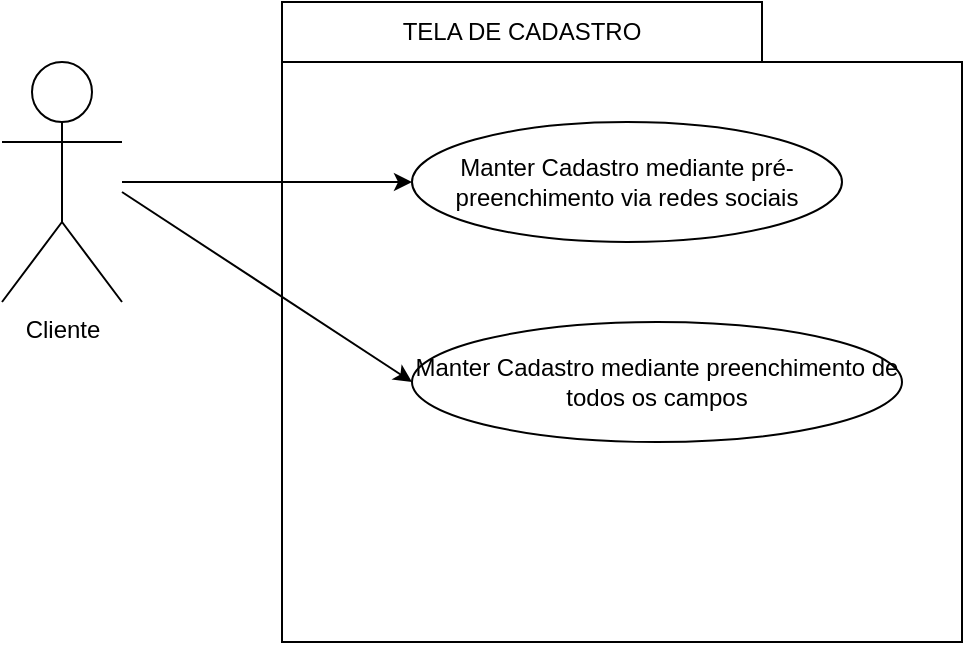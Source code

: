 <mxfile version="12.1.4" type="device" pages="1"><diagram id="tHL2-HG2kiRmnxMbljyN" name="Page-1"><mxGraphModel dx="2062" dy="2244" grid="1" gridSize="10" guides="1" tooltips="1" connect="1" arrows="1" fold="1" page="1" pageScale="1" pageWidth="827" pageHeight="1169" math="0" shadow="0"><root><mxCell id="0"/><mxCell id="1" parent="0"/><mxCell id="VuSm4tAOigee06xlhVqw-1" value="" style="rounded=0;whiteSpace=wrap;html=1;" vertex="1" parent="1"><mxGeometry x="490" y="-370" width="340" height="290" as="geometry"/></mxCell><mxCell id="VuSm4tAOigee06xlhVqw-2" style="edgeStyle=orthogonalEdgeStyle;rounded=0;orthogonalLoop=1;jettySize=auto;html=1;" edge="1" parent="1" source="VuSm4tAOigee06xlhVqw-3" target="VuSm4tAOigee06xlhVqw-4"><mxGeometry relative="1" as="geometry"/></mxCell><mxCell id="VuSm4tAOigee06xlhVqw-3" value="Cliente" style="shape=umlActor;verticalLabelPosition=bottom;labelBackgroundColor=#ffffff;verticalAlign=top;html=1;outlineConnect=0;" vertex="1" parent="1"><mxGeometry x="350" y="-370" width="60" height="120" as="geometry"/></mxCell><mxCell id="VuSm4tAOigee06xlhVqw-4" value="Manter Cadastro mediante pré-preenchimento via redes sociais" style="ellipse;whiteSpace=wrap;html=1;" vertex="1" parent="1"><mxGeometry x="555" y="-340" width="215" height="60" as="geometry"/></mxCell><mxCell id="VuSm4tAOigee06xlhVqw-5" value="TELA DE CADASTRO" style="rounded=0;whiteSpace=wrap;html=1;" vertex="1" parent="1"><mxGeometry x="490" y="-400" width="240" height="30" as="geometry"/></mxCell><mxCell id="VuSm4tAOigee06xlhVqw-12" value="Manter Cadastro mediante preenchimento de todos os campos" style="ellipse;whiteSpace=wrap;html=1;" vertex="1" parent="1"><mxGeometry x="555" y="-240" width="245" height="60" as="geometry"/></mxCell><mxCell id="VuSm4tAOigee06xlhVqw-14" value="" style="endArrow=classic;html=1;entryX=0;entryY=0.5;entryDx=0;entryDy=0;" edge="1" parent="1" target="VuSm4tAOigee06xlhVqw-12"><mxGeometry width="50" height="50" relative="1" as="geometry"><mxPoint x="410" y="-305" as="sourcePoint"/><mxPoint x="480" y="-255" as="targetPoint"/></mxGeometry></mxCell></root></mxGraphModel></diagram></mxfile>